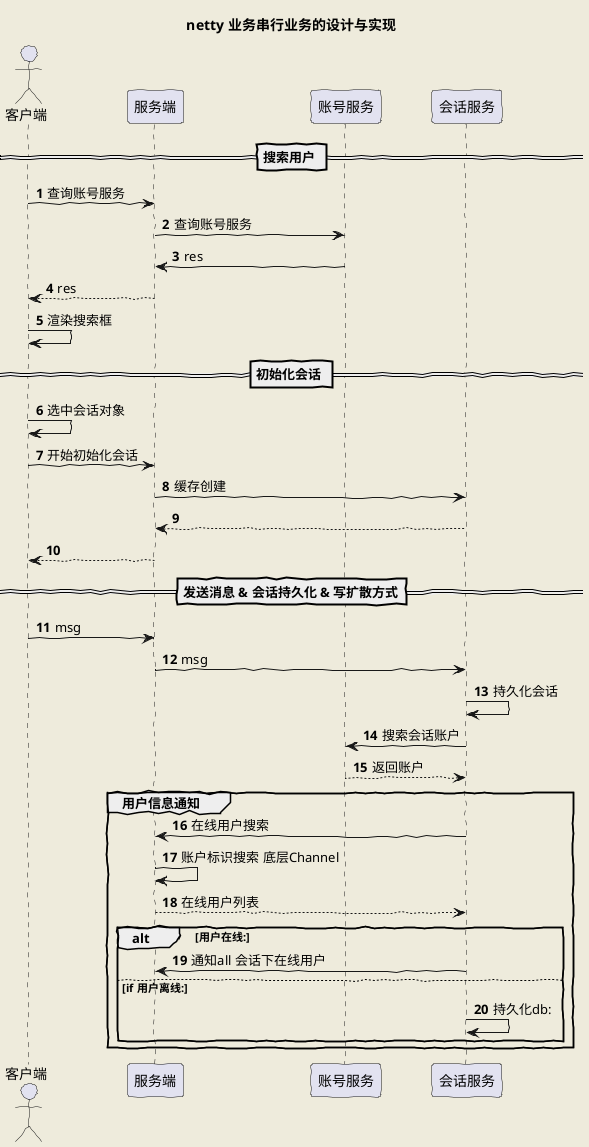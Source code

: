 @startuml
'https://plantuml.com/sequence-diagram

autonumber
title  netty 业务串行业务的设计与实现
skinparam backgroundColor #EEEBDC
skinparam handwritten true
autonumber
actor 客户端 as client
participant 服务端 as server
participant 账号服务 as account
participant 会话服务 as session
== 搜索用户 ==
client -> server:查询账号服务
server -> account : 查询账号服务
account-> server:res
server --> client:res
client -> client :渲染搜索框
== 初始化会话 ==
client -> client:选中会话对象
client -> server : 开始初始化会话
server -> session : 缓存创建
session --> server
server -->client
== 发送消息 & 会话持久化 & 写扩散方式==
client -> server : msg
server -> session : msg
'group 是否已完成会话的持久化
' alt session缓存中不存在且存在于db
'    session -> s
session -> session :持久化会话
session -> account :搜索会话账户
account --> session : 返回账户
group 用户信息通知
session -> server : 在线用户搜索
server -> server : 账户标识搜索 底层Channel
server --> session : 在线用户列表
alt 用户在线:
    session -> server: 通知all 会话下在线用户
    else if 用户离线:
        session -> session :持久化db:
end alt
end group


@enduml